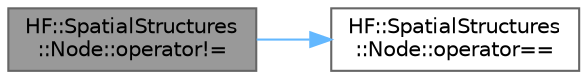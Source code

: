 digraph "HF::SpatialStructures::Node::operator!="
{
 // LATEX_PDF_SIZE
  bgcolor="transparent";
  edge [fontname=Helvetica,fontsize=10,labelfontname=Helvetica,labelfontsize=10];
  node [fontname=Helvetica,fontsize=10,shape=box,height=0.2,width=0.4];
  rankdir="LR";
  Node1 [label="HF::SpatialStructures\l::Node::operator!=",height=0.2,width=0.4,color="gray40", fillcolor="grey60", style="filled", fontcolor="black",tooltip="See operator==, checks if this node does NOT occupy the same space as n2."];
  Node1 -> Node2 [color="steelblue1",style="solid"];
  Node2 [label="HF::SpatialStructures\l::Node::operator==",height=0.2,width=0.4,color="grey40", fillcolor="white", style="filled",URL="$a02071.html#af687c2e97fffe3b7d14e3cfa8af3e5cd",tooltip="Check if this node occupies the same space as n2."];
}
